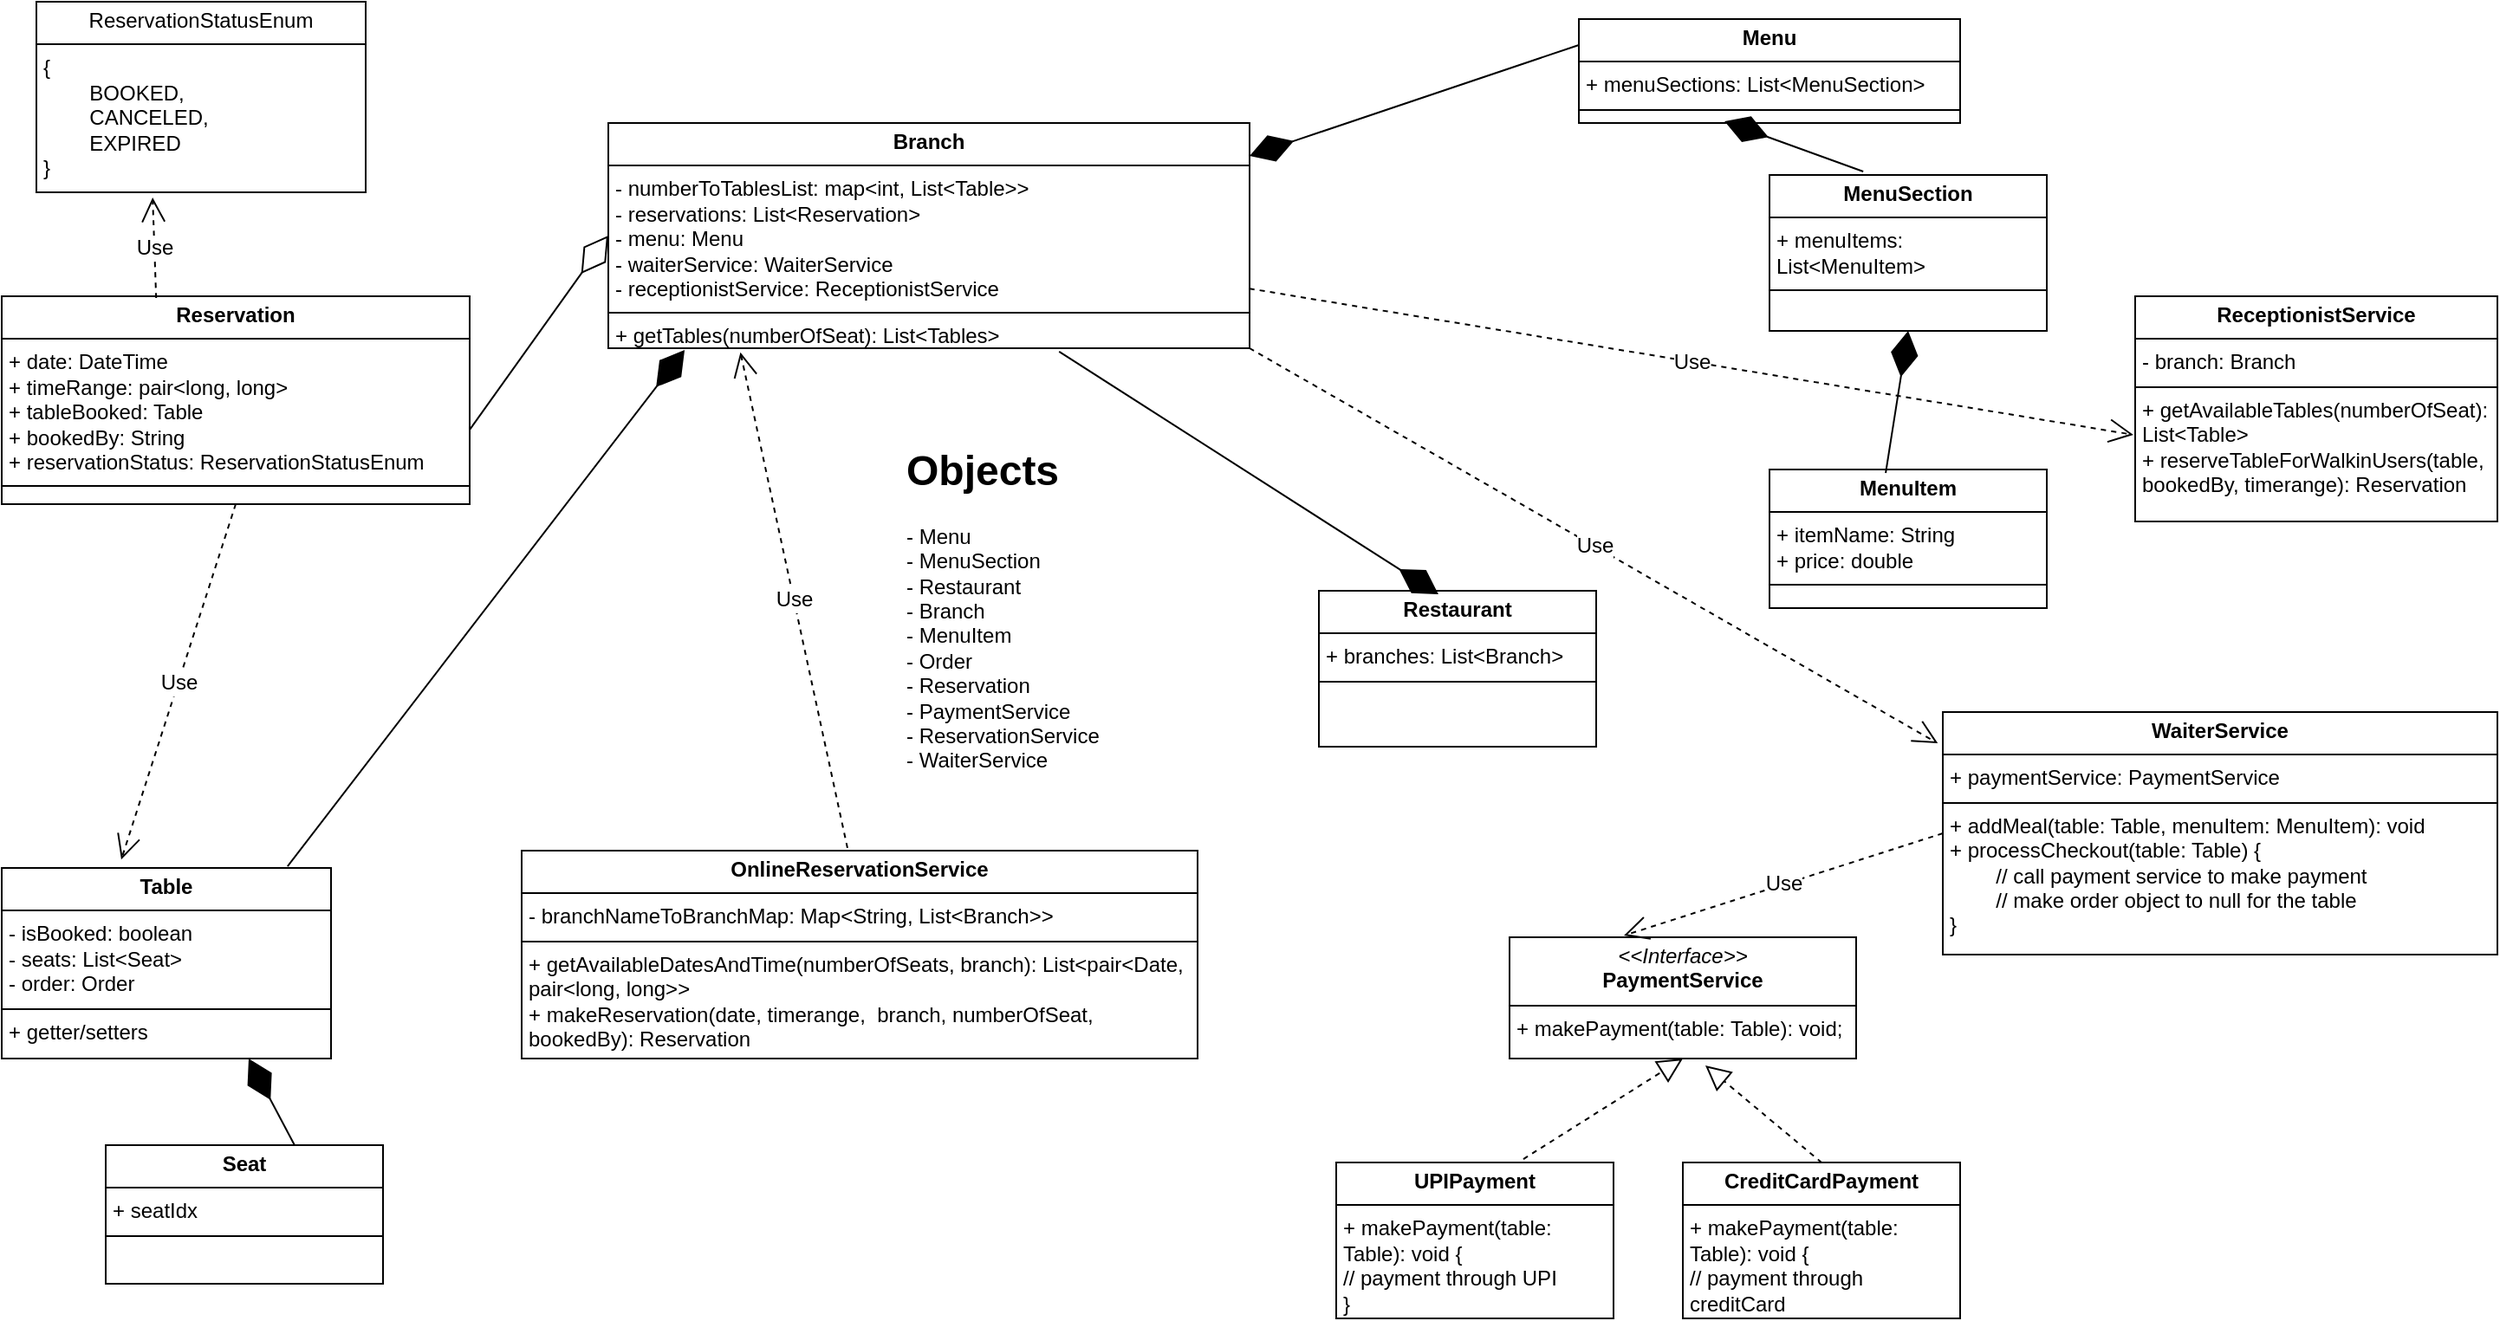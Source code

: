 <mxfile version="24.3.1" type="github">
  <diagram id="C5RBs43oDa-KdzZeNtuy" name="Page-1">
    <mxGraphModel dx="1194" dy="1768" grid="1" gridSize="10" guides="1" tooltips="1" connect="1" arrows="1" fold="1" page="1" pageScale="1" pageWidth="827" pageHeight="1169" math="0" shadow="0">
      <root>
        <mxCell id="WIyWlLk6GJQsqaUBKTNV-0" />
        <mxCell id="WIyWlLk6GJQsqaUBKTNV-1" parent="WIyWlLk6GJQsqaUBKTNV-0" />
        <mxCell id="PXInd8bsWESWQ7XaQ8Qu-0" value="&lt;p style=&quot;margin:0px;margin-top:4px;text-align:center;&quot;&gt;&lt;b&gt;Table&lt;/b&gt;&lt;/p&gt;&lt;hr size=&quot;1&quot; style=&quot;border-style:solid;&quot;&gt;&lt;p style=&quot;margin:0px;margin-left:4px;&quot;&gt;&lt;span style=&quot;background-color: initial;&quot;&gt;- isBooked: boolean&lt;/span&gt;&lt;br&gt;&lt;/p&gt;&lt;p style=&quot;margin:0px;margin-left:4px;&quot;&gt;- seats: List&amp;lt;Seat&amp;gt;&lt;/p&gt;&lt;p style=&quot;margin:0px;margin-left:4px;&quot;&gt;- order: Order&lt;/p&gt;&lt;hr size=&quot;1&quot; style=&quot;border-style:solid;&quot;&gt;&lt;p style=&quot;margin:0px;margin-left:4px;&quot;&gt;+ getter/setters&lt;/p&gt;" style="verticalAlign=top;align=left;overflow=fill;html=1;whiteSpace=wrap;" vertex="1" parent="WIyWlLk6GJQsqaUBKTNV-1">
          <mxGeometry x="10" y="490" width="190" height="110" as="geometry" />
        </mxCell>
        <mxCell id="PXInd8bsWESWQ7XaQ8Qu-2" value="&lt;h1 style=&quot;margin-top: 0px;&quot;&gt;Objects&lt;/h1&gt;&lt;div&gt;- Menu&lt;/div&gt;&lt;div&gt;- MenuSection&lt;/div&gt;&lt;div&gt;- Restaurant&lt;/div&gt;&lt;div&gt;- Branch&lt;/div&gt;&lt;div&gt;- MenuItem&lt;/div&gt;&lt;div&gt;- Order&lt;/div&gt;&lt;div&gt;- Reservation&lt;/div&gt;&lt;div&gt;- PaymentService&lt;/div&gt;&lt;div&gt;- ReservationService&lt;/div&gt;&lt;div&gt;- WaiterService&lt;/div&gt;" style="text;html=1;whiteSpace=wrap;overflow=hidden;rounded=0;" vertex="1" parent="WIyWlLk6GJQsqaUBKTNV-1">
          <mxGeometry x="530" y="240" width="290" height="220" as="geometry" />
        </mxCell>
        <mxCell id="PXInd8bsWESWQ7XaQ8Qu-3" value="&lt;p style=&quot;margin:0px;margin-top:4px;text-align:center;&quot;&gt;&lt;b&gt;OnlineReservationService&lt;/b&gt;&lt;/p&gt;&lt;hr size=&quot;1&quot; style=&quot;border-style:solid;&quot;&gt;&lt;p style=&quot;margin:0px;margin-left:4px;&quot;&gt;- branchNameToBranchMap:&amp;nbsp;&lt;span style=&quot;background-color: initial;&quot;&gt;Map&amp;lt;String, List&amp;lt;Branch&amp;gt;&amp;gt;&lt;/span&gt;&lt;span style=&quot;background-color: initial;&quot;&gt;&amp;nbsp;&lt;/span&gt;&lt;span style=&quot;background-color: initial;&quot;&gt;&amp;nbsp;&lt;/span&gt;&lt;/p&gt;&lt;hr size=&quot;1&quot; style=&quot;border-style:solid;&quot;&gt;&lt;p style=&quot;margin:0px;margin-left:4px;&quot;&gt;&lt;span style=&quot;background-color: initial;&quot;&gt;+ getAvailableDatesAndTime(numberOfSeats, branch): List&amp;lt;pair&amp;lt;Date, pair&amp;lt;long, long&amp;gt;&amp;gt;&lt;/span&gt;&lt;/p&gt;&lt;p style=&quot;margin:0px;margin-left:4px;&quot;&gt;&lt;span style=&quot;background-color: initial;&quot;&gt;+ makeReservation(date, timerange,&amp;nbsp; branch, numberOfSeat, bookedBy): Reservation&lt;/span&gt;&lt;/p&gt;" style="verticalAlign=top;align=left;overflow=fill;html=1;whiteSpace=wrap;" vertex="1" parent="WIyWlLk6GJQsqaUBKTNV-1">
          <mxGeometry x="310" y="480" width="390" height="120" as="geometry" />
        </mxCell>
        <mxCell id="PXInd8bsWESWQ7XaQ8Qu-8" value="&lt;p style=&quot;margin:0px;margin-top:4px;text-align:center;&quot;&gt;&lt;b&gt;Branch&lt;/b&gt;&lt;/p&gt;&lt;hr size=&quot;1&quot; style=&quot;border-style:solid;&quot;&gt;&lt;p style=&quot;margin:0px;margin-left:4px;&quot;&gt;- numberToTablesList: map&amp;lt;int, List&amp;lt;Table&amp;gt;&amp;gt;&amp;nbsp;&lt;/p&gt;&lt;p style=&quot;margin:0px;margin-left:4px;&quot;&gt;- reservations: List&amp;lt;Reservation&amp;gt;&lt;/p&gt;&lt;p style=&quot;margin:0px;margin-left:4px;&quot;&gt;- menu: Menu&lt;/p&gt;&lt;p style=&quot;margin:0px;margin-left:4px;&quot;&gt;- waiterService: WaiterService&lt;br&gt;&lt;/p&gt;&lt;p style=&quot;margin:0px;margin-left:4px;&quot;&gt;- receptionistService: ReceptionistService&lt;/p&gt;&lt;hr size=&quot;1&quot; style=&quot;border-style:solid;&quot;&gt;&lt;p style=&quot;margin:0px;margin-left:4px;&quot;&gt;+ getTables(numberOfSeat): List&amp;lt;Tables&amp;gt;&lt;/p&gt;&lt;p style=&quot;margin:0px;margin-left:4px;&quot;&gt;+ getReservations(): List&amp;lt;Reservation&amp;gt;&lt;/p&gt;" style="verticalAlign=top;align=left;overflow=fill;html=1;whiteSpace=wrap;" vertex="1" parent="WIyWlLk6GJQsqaUBKTNV-1">
          <mxGeometry x="360" y="60" width="370" height="130" as="geometry" />
        </mxCell>
        <mxCell id="PXInd8bsWESWQ7XaQ8Qu-11" value="&lt;p style=&quot;margin:0px;margin-top:4px;text-align:center;&quot;&gt;&lt;b&gt;Reservation&lt;/b&gt;&lt;/p&gt;&lt;hr size=&quot;1&quot; style=&quot;border-style:solid;&quot;&gt;&lt;p style=&quot;margin:0px;margin-left:4px;&quot;&gt;+ date: DateTime&lt;/p&gt;&lt;p style=&quot;margin:0px;margin-left:4px;&quot;&gt;+ timeRange: pair&amp;lt;long, long&amp;gt;&lt;/p&gt;&lt;p style=&quot;margin:0px;margin-left:4px;&quot;&gt;+ tableBooked: Table&lt;/p&gt;&lt;p style=&quot;margin:0px;margin-left:4px;&quot;&gt;+ bookedBy: String&lt;/p&gt;&lt;p style=&quot;margin:0px;margin-left:4px;&quot;&gt;+ reservationStatus: ReservationStatusEnum&lt;/p&gt;&lt;hr size=&quot;1&quot; style=&quot;border-style:solid;&quot;&gt;&lt;p style=&quot;margin:0px;margin-left:4px;&quot;&gt;&lt;br&gt;&lt;/p&gt;" style="verticalAlign=top;align=left;overflow=fill;html=1;whiteSpace=wrap;" vertex="1" parent="WIyWlLk6GJQsqaUBKTNV-1">
          <mxGeometry x="10" y="160" width="270" height="120" as="geometry" />
        </mxCell>
        <mxCell id="PXInd8bsWESWQ7XaQ8Qu-12" value="Use" style="endArrow=open;endSize=12;dashed=1;html=1;rounded=0;fontSize=12;curved=1;entryX=0.206;entryY=1.018;entryDx=0;entryDy=0;entryPerimeter=0;exitX=0.482;exitY=-0.013;exitDx=0;exitDy=0;exitPerimeter=0;" edge="1" parent="WIyWlLk6GJQsqaUBKTNV-1" source="PXInd8bsWESWQ7XaQ8Qu-3" target="PXInd8bsWESWQ7XaQ8Qu-8">
          <mxGeometry width="160" relative="1" as="geometry">
            <mxPoint x="490" y="470" as="sourcePoint" />
            <mxPoint x="500" y="310" as="targetPoint" />
          </mxGeometry>
        </mxCell>
        <mxCell id="PXInd8bsWESWQ7XaQ8Qu-14" value="Use" style="endArrow=open;endSize=12;dashed=1;html=1;rounded=0;fontSize=12;curved=1;entryX=0.363;entryY=-0.044;entryDx=0;entryDy=0;exitX=0.5;exitY=1;exitDx=0;exitDy=0;entryPerimeter=0;" edge="1" parent="WIyWlLk6GJQsqaUBKTNV-1" source="PXInd8bsWESWQ7XaQ8Qu-11" target="PXInd8bsWESWQ7XaQ8Qu-0">
          <mxGeometry width="160" relative="1" as="geometry">
            <mxPoint x="360" y="330" as="sourcePoint" />
            <mxPoint x="592" y="190" as="targetPoint" />
          </mxGeometry>
        </mxCell>
        <mxCell id="PXInd8bsWESWQ7XaQ8Qu-16" value="&lt;p style=&quot;margin:0px;margin-top:4px;text-align:center;&quot;&gt;&lt;b&gt;Seat&lt;/b&gt;&lt;/p&gt;&lt;hr size=&quot;1&quot; style=&quot;border-style:solid;&quot;&gt;&lt;p style=&quot;margin:0px;margin-left:4px;&quot;&gt;+ seatIdx&lt;/p&gt;&lt;hr size=&quot;1&quot; style=&quot;border-style:solid;&quot;&gt;&lt;p style=&quot;margin:0px;margin-left:4px;&quot;&gt;&lt;br&gt;&lt;/p&gt;" style="verticalAlign=top;align=left;overflow=fill;html=1;whiteSpace=wrap;" vertex="1" parent="WIyWlLk6GJQsqaUBKTNV-1">
          <mxGeometry x="70" y="650" width="160" height="80" as="geometry" />
        </mxCell>
        <mxCell id="PXInd8bsWESWQ7XaQ8Qu-18" value="&lt;p style=&quot;margin:0px;margin-top:4px;text-align:center;&quot;&gt;&lt;b&gt;Menu&lt;/b&gt;&lt;/p&gt;&lt;hr size=&quot;1&quot; style=&quot;border-style:solid;&quot;&gt;&lt;p style=&quot;margin:0px;margin-left:4px;&quot;&gt;+ menuSections: List&amp;lt;MenuSection&amp;gt;&lt;/p&gt;&lt;hr size=&quot;1&quot; style=&quot;border-style:solid;&quot;&gt;&lt;p style=&quot;margin:0px;margin-left:4px;&quot;&gt;&lt;br&gt;&lt;/p&gt;" style="verticalAlign=top;align=left;overflow=fill;html=1;whiteSpace=wrap;" vertex="1" parent="WIyWlLk6GJQsqaUBKTNV-1">
          <mxGeometry x="920" width="220" height="60" as="geometry" />
        </mxCell>
        <mxCell id="PXInd8bsWESWQ7XaQ8Qu-19" value="&lt;p style=&quot;margin:0px;margin-top:4px;text-align:center;&quot;&gt;&lt;b&gt;MenuSection&lt;/b&gt;&lt;/p&gt;&lt;hr size=&quot;1&quot; style=&quot;border-style:solid;&quot;&gt;&lt;p style=&quot;margin:0px;margin-left:4px;&quot;&gt;+ menuItems: List&amp;lt;MenuItem&amp;gt;&lt;/p&gt;&lt;hr size=&quot;1&quot; style=&quot;border-style:solid;&quot;&gt;&lt;p style=&quot;margin:0px;margin-left:4px;&quot;&gt;&lt;br&gt;&lt;/p&gt;" style="verticalAlign=top;align=left;overflow=fill;html=1;whiteSpace=wrap;" vertex="1" parent="WIyWlLk6GJQsqaUBKTNV-1">
          <mxGeometry x="1030" y="90" width="160" height="90" as="geometry" />
        </mxCell>
        <mxCell id="PXInd8bsWESWQ7XaQ8Qu-20" value="&lt;p style=&quot;margin:0px;margin-top:4px;text-align:center;&quot;&gt;&lt;b&gt;MenuItem&lt;/b&gt;&lt;/p&gt;&lt;hr size=&quot;1&quot; style=&quot;border-style:solid;&quot;&gt;&lt;p style=&quot;margin:0px;margin-left:4px;&quot;&gt;+ itemName: String&lt;/p&gt;&lt;p style=&quot;margin:0px;margin-left:4px;&quot;&gt;+ price: double&lt;/p&gt;&lt;hr size=&quot;1&quot; style=&quot;border-style:solid;&quot;&gt;&lt;p style=&quot;margin:0px;margin-left:4px;&quot;&gt;&lt;br&gt;&lt;/p&gt;" style="verticalAlign=top;align=left;overflow=fill;html=1;whiteSpace=wrap;" vertex="1" parent="WIyWlLk6GJQsqaUBKTNV-1">
          <mxGeometry x="1030" y="260" width="160" height="80" as="geometry" />
        </mxCell>
        <mxCell id="PXInd8bsWESWQ7XaQ8Qu-23" value="" style="endArrow=diamondThin;endFill=1;endSize=24;html=1;rounded=0;fontSize=12;curved=1;entryX=0.382;entryY=0.983;entryDx=0;entryDy=0;entryPerimeter=0;exitX=0.338;exitY=-0.022;exitDx=0;exitDy=0;exitPerimeter=0;" edge="1" parent="WIyWlLk6GJQsqaUBKTNV-1" source="PXInd8bsWESWQ7XaQ8Qu-19" target="PXInd8bsWESWQ7XaQ8Qu-18">
          <mxGeometry width="160" relative="1" as="geometry">
            <mxPoint x="827" y="150" as="sourcePoint" />
            <mxPoint x="987" y="150" as="targetPoint" />
          </mxGeometry>
        </mxCell>
        <mxCell id="PXInd8bsWESWQ7XaQ8Qu-25" value="" style="endArrow=diamondThin;endFill=1;endSize=24;html=1;rounded=0;fontSize=12;curved=1;entryX=0.5;entryY=1;entryDx=0;entryDy=0;exitX=0.419;exitY=0.025;exitDx=0;exitDy=0;exitPerimeter=0;" edge="1" parent="WIyWlLk6GJQsqaUBKTNV-1" source="PXInd8bsWESWQ7XaQ8Qu-20" target="PXInd8bsWESWQ7XaQ8Qu-19">
          <mxGeometry width="160" relative="1" as="geometry">
            <mxPoint x="1057" y="299" as="sourcePoint" />
            <mxPoint x="910" y="260" as="targetPoint" />
          </mxGeometry>
        </mxCell>
        <mxCell id="PXInd8bsWESWQ7XaQ8Qu-29" value="&lt;p style=&quot;margin:0px;margin-top:4px;text-align:center;&quot;&gt;&lt;i&gt;&amp;lt;&amp;lt;Interface&amp;gt;&amp;gt;&lt;/i&gt;&lt;br&gt;&lt;b&gt;PaymentService&lt;/b&gt;&lt;/p&gt;&lt;hr size=&quot;1&quot; style=&quot;border-style:solid;&quot;&gt;&lt;p style=&quot;margin:0px;margin-left:4px;&quot;&gt;+ makePayment(table: Table): void;&lt;br&gt;&lt;/p&gt;" style="verticalAlign=top;align=left;overflow=fill;html=1;whiteSpace=wrap;" vertex="1" parent="WIyWlLk6GJQsqaUBKTNV-1">
          <mxGeometry x="880" y="530" width="200" height="70" as="geometry" />
        </mxCell>
        <mxCell id="PXInd8bsWESWQ7XaQ8Qu-30" value="&lt;p style=&quot;margin:0px;margin-top:4px;text-align:center;&quot;&gt;&lt;b&gt;UPIPayment&lt;/b&gt;&lt;/p&gt;&lt;hr size=&quot;1&quot; style=&quot;border-style:solid;&quot;&gt;&lt;p style=&quot;margin:0px;margin-left:4px;&quot;&gt;+&amp;nbsp;&lt;span style=&quot;background-color: initial;&quot;&gt;makePayment(table: Table): void {&lt;/span&gt;&lt;/p&gt;&lt;p style=&quot;margin:0px;margin-left:4px;&quot;&gt;&lt;span style=&quot;background-color: initial;&quot;&gt;// payment through UPI&lt;/span&gt;&lt;/p&gt;&lt;p style=&quot;margin:0px;margin-left:4px;&quot;&gt;&lt;span style=&quot;background-color: initial;&quot;&gt;}&lt;/span&gt;&lt;/p&gt;" style="verticalAlign=top;align=left;overflow=fill;html=1;whiteSpace=wrap;" vertex="1" parent="WIyWlLk6GJQsqaUBKTNV-1">
          <mxGeometry x="780" y="660" width="160" height="90" as="geometry" />
        </mxCell>
        <mxCell id="PXInd8bsWESWQ7XaQ8Qu-31" value="" style="endArrow=block;dashed=1;endFill=0;endSize=12;html=1;rounded=0;fontSize=12;curved=1;entryX=0.5;entryY=1;entryDx=0;entryDy=0;exitX=0.675;exitY=-0.022;exitDx=0;exitDy=0;exitPerimeter=0;" edge="1" parent="WIyWlLk6GJQsqaUBKTNV-1" source="PXInd8bsWESWQ7XaQ8Qu-30" target="PXInd8bsWESWQ7XaQ8Qu-29">
          <mxGeometry width="160" relative="1" as="geometry">
            <mxPoint x="1100" y="460" as="sourcePoint" />
            <mxPoint x="1260" y="460" as="targetPoint" />
          </mxGeometry>
        </mxCell>
        <mxCell id="PXInd8bsWESWQ7XaQ8Qu-32" value="&lt;p style=&quot;margin:0px;margin-top:4px;text-align:center;&quot;&gt;&lt;b&gt;CreditCardPayment&lt;/b&gt;&lt;/p&gt;&lt;hr size=&quot;1&quot; style=&quot;border-style:solid;&quot;&gt;&lt;p style=&quot;margin:0px;margin-left:4px;&quot;&gt;+&amp;nbsp;&lt;span style=&quot;background-color: initial;&quot;&gt;makePayment(table: Table): void {&lt;/span&gt;&lt;/p&gt;&lt;p style=&quot;margin:0px;margin-left:4px;&quot;&gt;&lt;span style=&quot;background-color: initial;&quot;&gt;// payment through creditCard&lt;/span&gt;&lt;/p&gt;&lt;p style=&quot;margin:0px;margin-left:4px;&quot;&gt;&lt;span style=&quot;background-color: initial;&quot;&gt;// after payment assign order object of table to null&lt;/span&gt;&lt;/p&gt;&lt;p style=&quot;margin:0px;margin-left:4px;&quot;&gt;&lt;span style=&quot;background-color: initial;&quot;&gt;}&lt;/span&gt;&lt;/p&gt;" style="verticalAlign=top;align=left;overflow=fill;html=1;whiteSpace=wrap;" vertex="1" parent="WIyWlLk6GJQsqaUBKTNV-1">
          <mxGeometry x="980" y="660" width="160" height="90" as="geometry" />
        </mxCell>
        <mxCell id="PXInd8bsWESWQ7XaQ8Qu-33" value="" style="endArrow=block;dashed=1;endFill=0;endSize=12;html=1;rounded=0;fontSize=12;curved=1;entryX=0.565;entryY=1.057;entryDx=0;entryDy=0;exitX=0.5;exitY=0;exitDx=0;exitDy=0;entryPerimeter=0;" edge="1" parent="WIyWlLk6GJQsqaUBKTNV-1" source="PXInd8bsWESWQ7XaQ8Qu-32" target="PXInd8bsWESWQ7XaQ8Qu-29">
          <mxGeometry width="160" relative="1" as="geometry">
            <mxPoint x="898" y="668" as="sourcePoint" />
            <mxPoint x="990" y="610" as="targetPoint" />
          </mxGeometry>
        </mxCell>
        <mxCell id="PXInd8bsWESWQ7XaQ8Qu-37" value="&lt;p style=&quot;margin:0px;margin-top:4px;text-align:center;&quot;&gt;&lt;b&gt;WaiterService&lt;/b&gt;&lt;br&gt;&lt;/p&gt;&lt;hr size=&quot;1&quot; style=&quot;border-style:solid;&quot;&gt;&lt;p style=&quot;margin:0px;margin-left:4px;&quot;&gt;+ paymentService: PaymentService&lt;/p&gt;&lt;hr size=&quot;1&quot; style=&quot;border-style:solid;&quot;&gt;&lt;p style=&quot;margin: 0px 0px 0px 4px;&quot;&gt;+ addMeal(table: Table, menuItem: MenuItem): void&lt;/p&gt;&lt;p style=&quot;margin: 0px 0px 0px 4px;&quot;&gt;+ processCheckout(table: Table) {&lt;/p&gt;&lt;p style=&quot;margin: 0px 0px 0px 4px;&quot;&gt;&lt;span style=&quot;white-space: pre;&quot;&gt;&#x9;&lt;/span&gt;// call payment service to make payment&lt;br&gt;&lt;/p&gt;&lt;p style=&quot;margin: 0px 0px 0px 4px;&quot;&gt;&lt;span style=&quot;white-space: pre;&quot;&gt;&#x9;&lt;/span&gt;// make order object to null for the table&lt;br&gt;&lt;/p&gt;&lt;p style=&quot;margin: 0px 0px 0px 4px;&quot;&gt;}&lt;/p&gt;" style="verticalAlign=top;align=left;overflow=fill;html=1;whiteSpace=wrap;" vertex="1" parent="WIyWlLk6GJQsqaUBKTNV-1">
          <mxGeometry x="1130" y="400" width="320" height="140" as="geometry" />
        </mxCell>
        <mxCell id="PXInd8bsWESWQ7XaQ8Qu-38" value="&lt;p style=&quot;margin:0px;margin-top:4px;text-align:center;&quot;&gt;&lt;span style=&quot;text-align: left;&quot;&gt;ReservationStatusEnum&lt;/span&gt;&lt;br&gt;&lt;/p&gt;&lt;hr size=&quot;1&quot; style=&quot;border-style:solid;&quot;&gt;&lt;p style=&quot;margin:0px;margin-left:4px;&quot;&gt;{&lt;/p&gt;&lt;p style=&quot;margin:0px;margin-left:4px;&quot;&gt;&lt;span style=&quot;white-space: pre;&quot;&gt;&#x9;&lt;/span&gt;BOOKED,&lt;br&gt;&lt;/p&gt;&lt;p style=&quot;margin:0px;margin-left:4px;&quot;&gt;&lt;span style=&quot;white-space: pre;&quot;&gt;&#x9;&lt;/span&gt;CANCELED,&lt;br&gt;&lt;/p&gt;&lt;p style=&quot;margin:0px;margin-left:4px;&quot;&gt;&lt;span style=&quot;white-space: pre;&quot;&gt;&#x9;&lt;/span&gt;EXPIRED&lt;br&gt;&lt;/p&gt;&lt;p style=&quot;margin:0px;margin-left:4px;&quot;&gt;}&lt;/p&gt;" style="verticalAlign=top;align=left;overflow=fill;html=1;whiteSpace=wrap;" vertex="1" parent="WIyWlLk6GJQsqaUBKTNV-1">
          <mxGeometry x="30" y="-10" width="190" height="110" as="geometry" />
        </mxCell>
        <mxCell id="PXInd8bsWESWQ7XaQ8Qu-39" value="Use" style="endArrow=open;endSize=12;dashed=1;html=1;rounded=0;fontSize=12;curved=1;entryX=0.353;entryY=1.027;entryDx=0;entryDy=0;entryPerimeter=0;exitX=0.33;exitY=0.008;exitDx=0;exitDy=0;exitPerimeter=0;" edge="1" parent="WIyWlLk6GJQsqaUBKTNV-1" source="PXInd8bsWESWQ7XaQ8Qu-11" target="PXInd8bsWESWQ7XaQ8Qu-38">
          <mxGeometry width="160" relative="1" as="geometry">
            <mxPoint x="150" y="150" as="sourcePoint" />
            <mxPoint x="89" y="495" as="targetPoint" />
          </mxGeometry>
        </mxCell>
        <mxCell id="PXInd8bsWESWQ7XaQ8Qu-40" value="Use" style="endArrow=open;endSize=12;dashed=1;html=1;rounded=0;fontSize=12;curved=1;entryX=0.33;entryY=-0.014;entryDx=0;entryDy=0;entryPerimeter=0;exitX=0;exitY=0.5;exitDx=0;exitDy=0;" edge="1" parent="WIyWlLk6GJQsqaUBKTNV-1" source="PXInd8bsWESWQ7XaQ8Qu-37" target="PXInd8bsWESWQ7XaQ8Qu-29">
          <mxGeometry width="160" relative="1" as="geometry">
            <mxPoint x="932" y="490" as="sourcePoint" />
            <mxPoint x="900" y="204" as="targetPoint" />
          </mxGeometry>
        </mxCell>
        <mxCell id="PXInd8bsWESWQ7XaQ8Qu-41" value="&lt;p style=&quot;margin:0px;margin-top:4px;text-align:center;&quot;&gt;&lt;b&gt;Restaurant&lt;/b&gt;&lt;/p&gt;&lt;hr size=&quot;1&quot; style=&quot;border-style:solid;&quot;&gt;&lt;p style=&quot;margin:0px;margin-left:4px;&quot;&gt;+ branches: List&amp;lt;Branch&amp;gt;&lt;/p&gt;&lt;hr size=&quot;1&quot; style=&quot;border-style:solid;&quot;&gt;&lt;p style=&quot;margin:0px;margin-left:4px;&quot;&gt;&lt;br&gt;&lt;/p&gt;" style="verticalAlign=top;align=left;overflow=fill;html=1;whiteSpace=wrap;" vertex="1" parent="WIyWlLk6GJQsqaUBKTNV-1">
          <mxGeometry x="770" y="330" width="160" height="90" as="geometry" />
        </mxCell>
        <mxCell id="PXInd8bsWESWQ7XaQ8Qu-45" value="" style="endArrow=diamondThin;endFill=1;endSize=24;html=1;rounded=0;fontSize=12;curved=1;entryX=0.75;entryY=1;entryDx=0;entryDy=0;exitX=0.681;exitY=0;exitDx=0;exitDy=0;exitPerimeter=0;" edge="1" parent="WIyWlLk6GJQsqaUBKTNV-1" source="PXInd8bsWESWQ7XaQ8Qu-16" target="PXInd8bsWESWQ7XaQ8Qu-0">
          <mxGeometry width="160" relative="1" as="geometry">
            <mxPoint x="480" y="430" as="sourcePoint" />
            <mxPoint x="640" y="430" as="targetPoint" />
          </mxGeometry>
        </mxCell>
        <mxCell id="PXInd8bsWESWQ7XaQ8Qu-46" value="" style="endArrow=diamondThin;endFill=1;endSize=24;html=1;rounded=0;fontSize=12;curved=1;exitX=0.703;exitY=1.015;exitDx=0;exitDy=0;exitPerimeter=0;entryX=0.431;entryY=0.022;entryDx=0;entryDy=0;entryPerimeter=0;" edge="1" parent="WIyWlLk6GJQsqaUBKTNV-1" source="PXInd8bsWESWQ7XaQ8Qu-8" target="PXInd8bsWESWQ7XaQ8Qu-41">
          <mxGeometry width="160" relative="1" as="geometry">
            <mxPoint x="697" y="329" as="sourcePoint" />
            <mxPoint x="827" y="329" as="targetPoint" />
          </mxGeometry>
        </mxCell>
        <mxCell id="PXInd8bsWESWQ7XaQ8Qu-47" value="&lt;p style=&quot;margin:0px;margin-top:4px;text-align:center;&quot;&gt;&lt;b&gt;ReceptionistService&lt;/b&gt;&lt;/p&gt;&lt;hr size=&quot;1&quot; style=&quot;border-style:solid;&quot;&gt;&lt;p style=&quot;margin:0px;margin-left:4px;&quot;&gt;- branch: Branch&lt;/p&gt;&lt;hr size=&quot;1&quot; style=&quot;border-style:solid;&quot;&gt;&lt;p style=&quot;margin:0px;margin-left:4px;&quot;&gt;+ getAvailableTables(numberOfSeat): List&amp;lt;Table&amp;gt;&lt;/p&gt;&lt;p style=&quot;margin:0px;margin-left:4px;&quot;&gt;+ reserveTableForWalkinUsers(table, bookedBy, timerange): Reservation&lt;/p&gt;" style="verticalAlign=top;align=left;overflow=fill;html=1;whiteSpace=wrap;" vertex="1" parent="WIyWlLk6GJQsqaUBKTNV-1">
          <mxGeometry x="1241" y="160" width="209" height="130" as="geometry" />
        </mxCell>
        <mxCell id="PXInd8bsWESWQ7XaQ8Qu-48" value="Use" style="endArrow=open;endSize=12;dashed=1;html=1;rounded=0;fontSize=12;curved=1;entryX=-0.009;entryY=0.129;entryDx=0;entryDy=0;entryPerimeter=0;exitX=1;exitY=1;exitDx=0;exitDy=0;" edge="1" parent="WIyWlLk6GJQsqaUBKTNV-1" source="PXInd8bsWESWQ7XaQ8Qu-8" target="PXInd8bsWESWQ7XaQ8Qu-37">
          <mxGeometry width="160" relative="1" as="geometry">
            <mxPoint x="508" y="488" as="sourcePoint" />
            <mxPoint x="476" y="202" as="targetPoint" />
          </mxGeometry>
        </mxCell>
        <mxCell id="PXInd8bsWESWQ7XaQ8Qu-49" value="Use" style="endArrow=open;endSize=12;dashed=1;html=1;rounded=0;fontSize=12;curved=1;entryX=-0.005;entryY=0.615;entryDx=0;entryDy=0;entryPerimeter=0;" edge="1" parent="WIyWlLk6GJQsqaUBKTNV-1" source="PXInd8bsWESWQ7XaQ8Qu-8" target="PXInd8bsWESWQ7XaQ8Qu-47">
          <mxGeometry width="160" relative="1" as="geometry">
            <mxPoint x="518" y="498" as="sourcePoint" />
            <mxPoint x="486" y="212" as="targetPoint" />
          </mxGeometry>
        </mxCell>
        <mxCell id="PXInd8bsWESWQ7XaQ8Qu-51" value="" style="endArrow=diamondThin;endFill=1;endSize=24;html=1;rounded=0;fontSize=12;curved=1;exitX=0;exitY=0.25;exitDx=0;exitDy=0;entryX=1;entryY=0.146;entryDx=0;entryDy=0;entryPerimeter=0;" edge="1" parent="WIyWlLk6GJQsqaUBKTNV-1" source="PXInd8bsWESWQ7XaQ8Qu-18" target="PXInd8bsWESWQ7XaQ8Qu-8">
          <mxGeometry width="160" relative="1" as="geometry">
            <mxPoint x="630" y="300" as="sourcePoint" />
            <mxPoint x="790" y="300" as="targetPoint" />
          </mxGeometry>
        </mxCell>
        <mxCell id="PXInd8bsWESWQ7XaQ8Qu-52" value="" style="endArrow=diamondThin;endFill=0;endSize=24;html=1;rounded=0;fontSize=12;curved=1;entryX=0;entryY=0.5;entryDx=0;entryDy=0;exitX=1;exitY=0.642;exitDx=0;exitDy=0;exitPerimeter=0;" edge="1" parent="WIyWlLk6GJQsqaUBKTNV-1" source="PXInd8bsWESWQ7XaQ8Qu-11" target="PXInd8bsWESWQ7XaQ8Qu-8">
          <mxGeometry width="160" relative="1" as="geometry">
            <mxPoint x="440" y="300" as="sourcePoint" />
            <mxPoint x="600" y="300" as="targetPoint" />
          </mxGeometry>
        </mxCell>
        <mxCell id="PXInd8bsWESWQ7XaQ8Qu-53" value="" style="endArrow=diamondThin;endFill=1;endSize=24;html=1;rounded=0;fontSize=12;curved=1;entryX=0.119;entryY=1.008;entryDx=0;entryDy=0;entryPerimeter=0;exitX=0.868;exitY=-0.009;exitDx=0;exitDy=0;exitPerimeter=0;" edge="1" parent="WIyWlLk6GJQsqaUBKTNV-1" source="PXInd8bsWESWQ7XaQ8Qu-0" target="PXInd8bsWESWQ7XaQ8Qu-8">
          <mxGeometry width="160" relative="1" as="geometry">
            <mxPoint x="440" y="300" as="sourcePoint" />
            <mxPoint x="600" y="300" as="targetPoint" />
          </mxGeometry>
        </mxCell>
      </root>
    </mxGraphModel>
  </diagram>
</mxfile>
